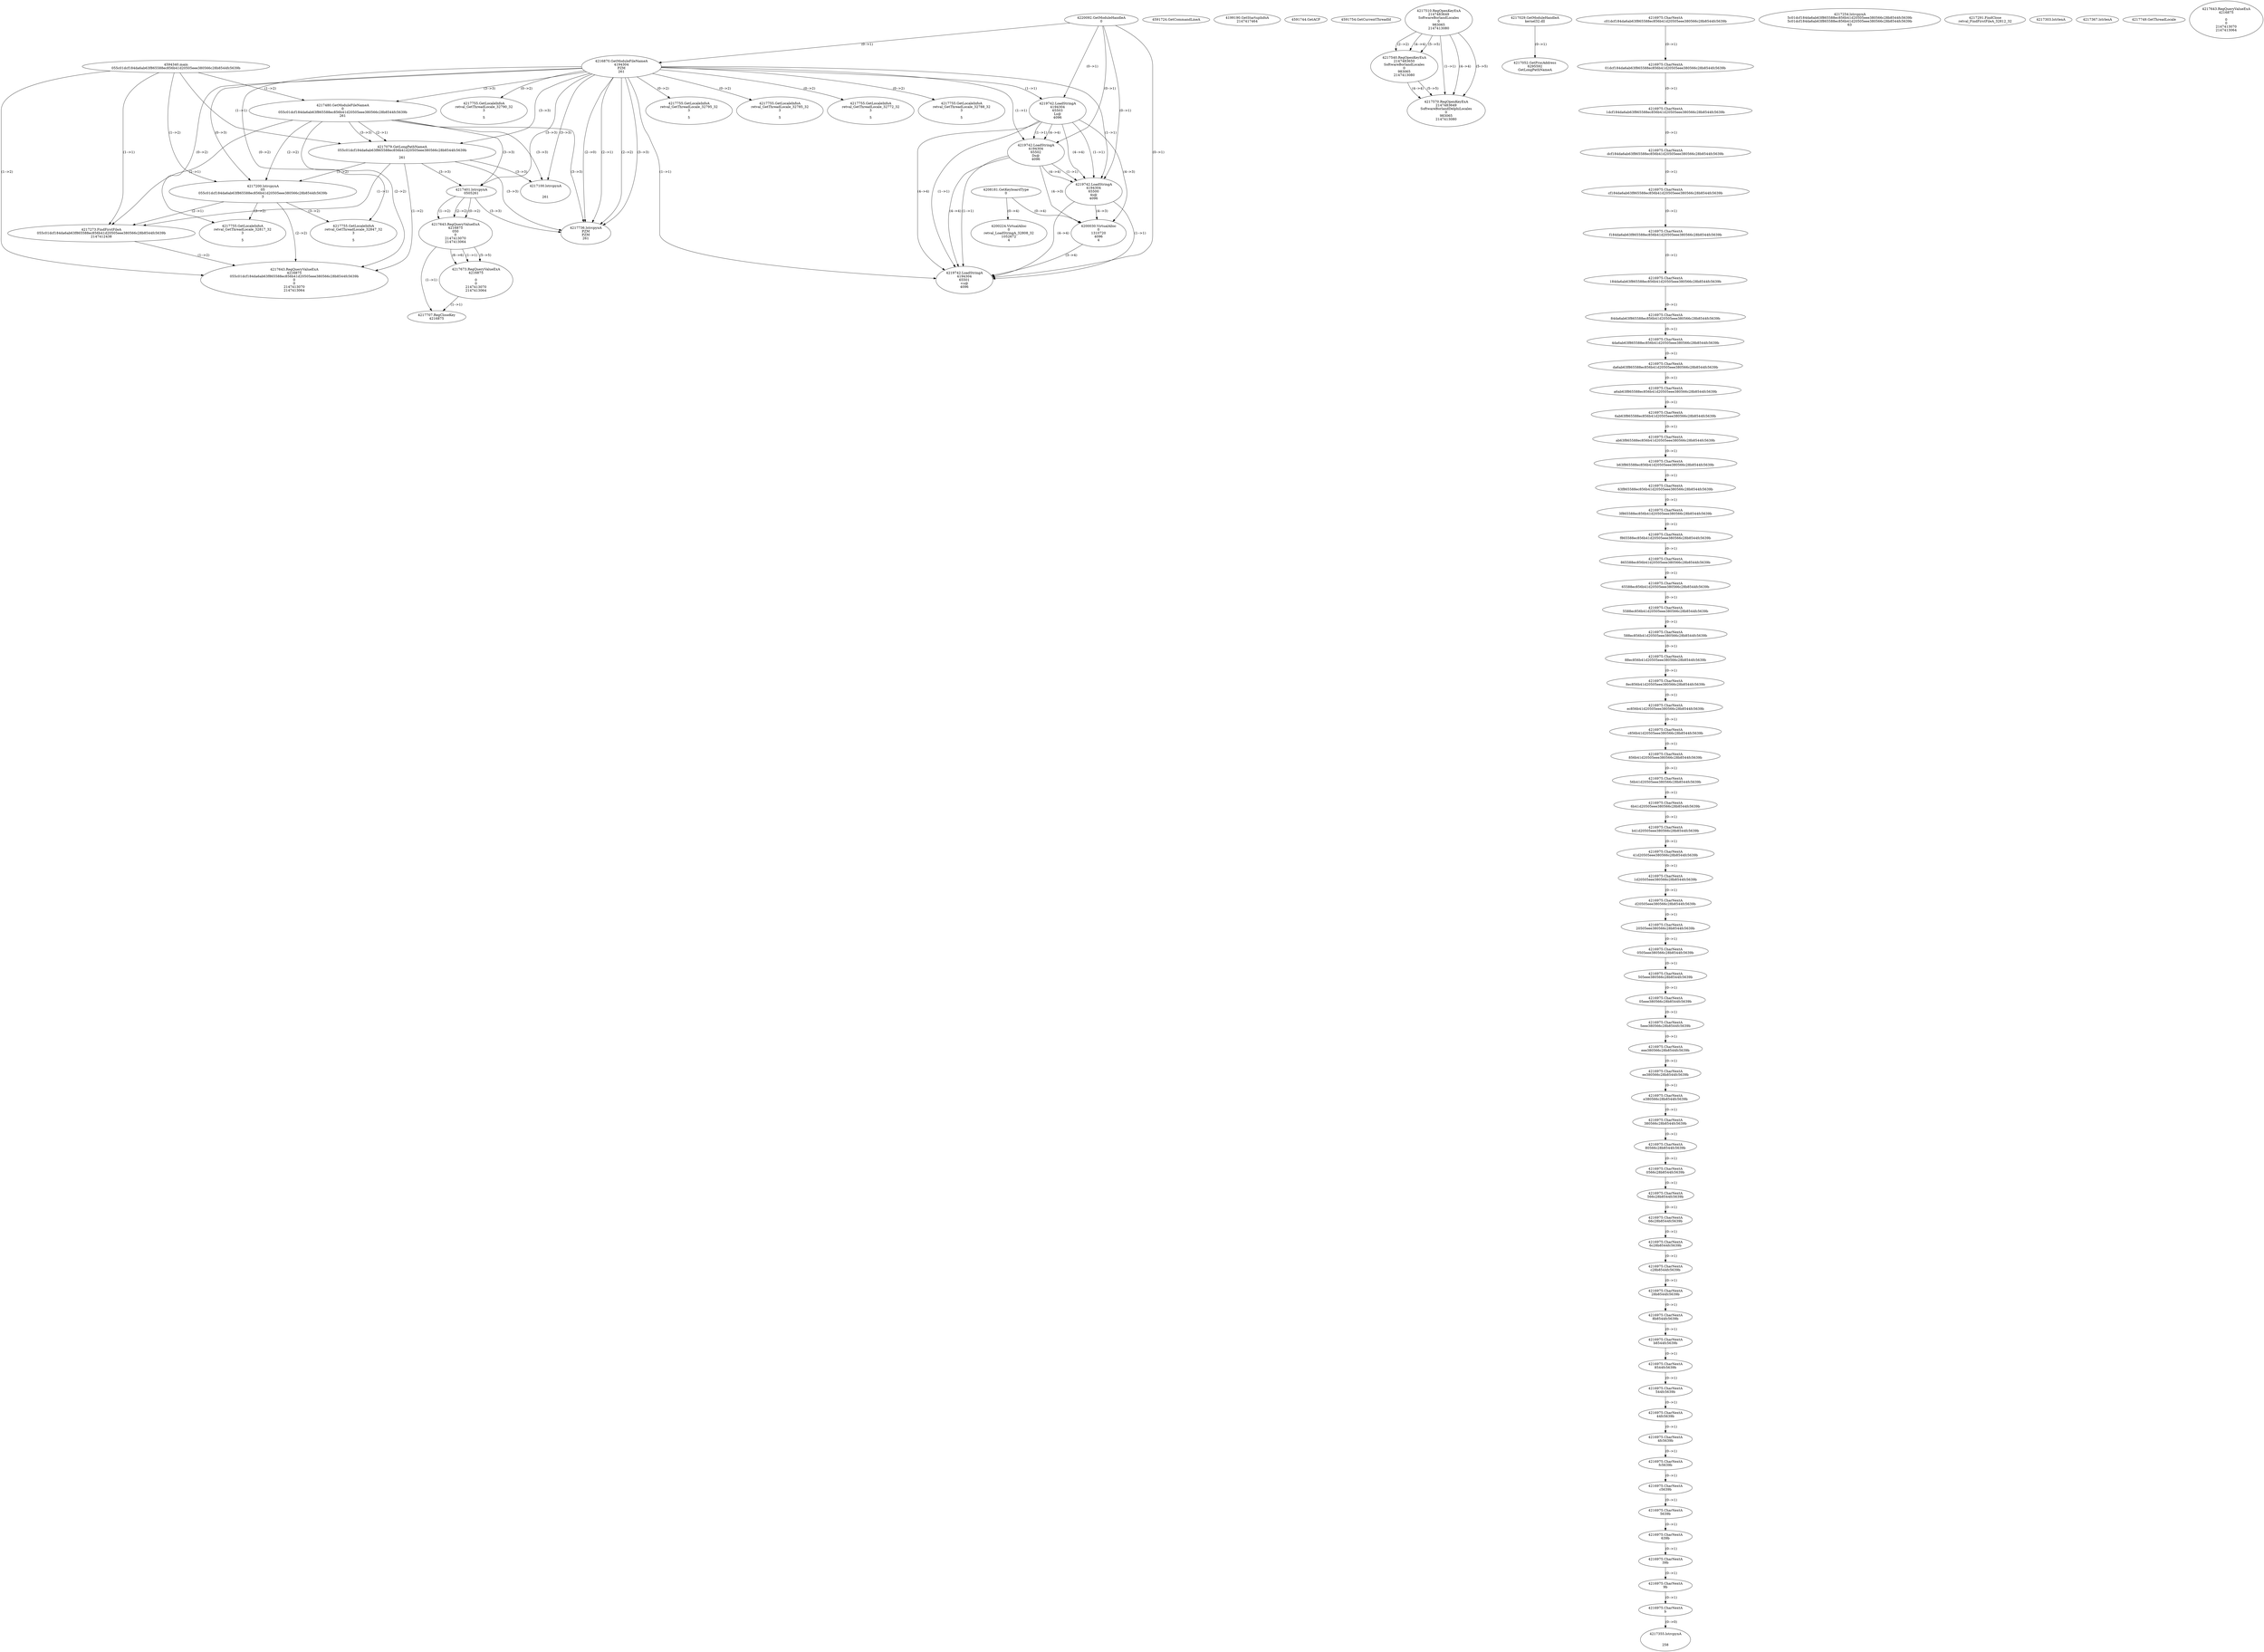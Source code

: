 // Global SCDG with merge call
digraph {
	0 [label="4594340.main
055c01dcf184da6ab63f865588ec856b41d20505eee380566c28b8544fc5639b"]
	1 [label="4220092.GetModuleHandleA
0"]
	2 [label="4208181.GetKeyboardType
0"]
	3 [label="4591724.GetCommandLineA
"]
	4 [label="4199190.GetStartupInfoA
2147417464"]
	5 [label="4591744.GetACP
"]
	6 [label="4591754.GetCurrentThreadId
"]
	7 [label="4216870.GetModuleFileNameA
4194304
PZM
261"]
	1 -> 7 [label="(0-->1)"]
	8 [label="4217480.GetModuleFileNameA
0
055c01dcf184da6ab63f865588ec856b41d20505eee380566c28b8544fc5639b
261"]
	0 -> 8 [label="(1-->2)"]
	7 -> 8 [label="(3-->3)"]
	9 [label="4217510.RegOpenKeyExA
2147483649
Software\Borland\Locales
0
983065
2147413080"]
	10 [label="4217540.RegOpenKeyExA
2147483650
Software\Borland\Locales
0
983065
2147413080"]
	9 -> 10 [label="(2-->2)"]
	9 -> 10 [label="(4-->4)"]
	9 -> 10 [label="(5-->5)"]
	11 [label="4217570.RegOpenKeyExA
2147483649
Software\Borland\Delphi\Locales
0
983065
2147413080"]
	9 -> 11 [label="(1-->1)"]
	9 -> 11 [label="(4-->4)"]
	10 -> 11 [label="(4-->4)"]
	9 -> 11 [label="(5-->5)"]
	10 -> 11 [label="(5-->5)"]
	12 [label="4217029.GetModuleHandleA
kernel32.dll"]
	13 [label="4217052.GetProcAddress
6295592
GetLongPathNameA"]
	12 -> 13 [label="(0-->1)"]
	14 [label="4217079.GetLongPathNameA
055c01dcf184da6ab63f865588ec856b41d20505eee380566c28b8544fc5639b

261"]
	0 -> 14 [label="(1-->1)"]
	8 -> 14 [label="(2-->1)"]
	7 -> 14 [label="(3-->3)"]
	8 -> 14 [label="(3-->3)"]
	15 [label="4217200.lstrcpynA
05
055c01dcf184da6ab63f865588ec856b41d20505eee380566c28b8544fc5639b
3"]
	0 -> 15 [label="(1-->2)"]
	8 -> 15 [label="(2-->2)"]
	14 -> 15 [label="(1-->2)"]
	7 -> 15 [label="(0-->3)"]
	16 [label="4216975.CharNextA
c01dcf184da6ab63f865588ec856b41d20505eee380566c28b8544fc5639b"]
	17 [label="4216975.CharNextA
01dcf184da6ab63f865588ec856b41d20505eee380566c28b8544fc5639b"]
	16 -> 17 [label="(0-->1)"]
	18 [label="4216975.CharNextA
1dcf184da6ab63f865588ec856b41d20505eee380566c28b8544fc5639b"]
	17 -> 18 [label="(0-->1)"]
	19 [label="4216975.CharNextA
dcf184da6ab63f865588ec856b41d20505eee380566c28b8544fc5639b"]
	18 -> 19 [label="(0-->1)"]
	20 [label="4216975.CharNextA
cf184da6ab63f865588ec856b41d20505eee380566c28b8544fc5639b"]
	19 -> 20 [label="(0-->1)"]
	21 [label="4216975.CharNextA
f184da6ab63f865588ec856b41d20505eee380566c28b8544fc5639b"]
	20 -> 21 [label="(0-->1)"]
	22 [label="4216975.CharNextA
184da6ab63f865588ec856b41d20505eee380566c28b8544fc5639b"]
	21 -> 22 [label="(0-->1)"]
	23 [label="4216975.CharNextA
84da6ab63f865588ec856b41d20505eee380566c28b8544fc5639b"]
	22 -> 23 [label="(0-->1)"]
	24 [label="4216975.CharNextA
4da6ab63f865588ec856b41d20505eee380566c28b8544fc5639b"]
	23 -> 24 [label="(0-->1)"]
	25 [label="4216975.CharNextA
da6ab63f865588ec856b41d20505eee380566c28b8544fc5639b"]
	24 -> 25 [label="(0-->1)"]
	26 [label="4216975.CharNextA
a6ab63f865588ec856b41d20505eee380566c28b8544fc5639b"]
	25 -> 26 [label="(0-->1)"]
	27 [label="4216975.CharNextA
6ab63f865588ec856b41d20505eee380566c28b8544fc5639b"]
	26 -> 27 [label="(0-->1)"]
	28 [label="4216975.CharNextA
ab63f865588ec856b41d20505eee380566c28b8544fc5639b"]
	27 -> 28 [label="(0-->1)"]
	29 [label="4216975.CharNextA
b63f865588ec856b41d20505eee380566c28b8544fc5639b"]
	28 -> 29 [label="(0-->1)"]
	30 [label="4216975.CharNextA
63f865588ec856b41d20505eee380566c28b8544fc5639b"]
	29 -> 30 [label="(0-->1)"]
	31 [label="4216975.CharNextA
3f865588ec856b41d20505eee380566c28b8544fc5639b"]
	30 -> 31 [label="(0-->1)"]
	32 [label="4216975.CharNextA
f865588ec856b41d20505eee380566c28b8544fc5639b"]
	31 -> 32 [label="(0-->1)"]
	33 [label="4216975.CharNextA
865588ec856b41d20505eee380566c28b8544fc5639b"]
	32 -> 33 [label="(0-->1)"]
	34 [label="4216975.CharNextA
65588ec856b41d20505eee380566c28b8544fc5639b"]
	33 -> 34 [label="(0-->1)"]
	35 [label="4216975.CharNextA
5588ec856b41d20505eee380566c28b8544fc5639b"]
	34 -> 35 [label="(0-->1)"]
	36 [label="4216975.CharNextA
588ec856b41d20505eee380566c28b8544fc5639b"]
	35 -> 36 [label="(0-->1)"]
	37 [label="4216975.CharNextA
88ec856b41d20505eee380566c28b8544fc5639b"]
	36 -> 37 [label="(0-->1)"]
	38 [label="4216975.CharNextA
8ec856b41d20505eee380566c28b8544fc5639b"]
	37 -> 38 [label="(0-->1)"]
	39 [label="4216975.CharNextA
ec856b41d20505eee380566c28b8544fc5639b"]
	38 -> 39 [label="(0-->1)"]
	40 [label="4216975.CharNextA
c856b41d20505eee380566c28b8544fc5639b"]
	39 -> 40 [label="(0-->1)"]
	41 [label="4216975.CharNextA
856b41d20505eee380566c28b8544fc5639b"]
	40 -> 41 [label="(0-->1)"]
	42 [label="4216975.CharNextA
56b41d20505eee380566c28b8544fc5639b"]
	41 -> 42 [label="(0-->1)"]
	43 [label="4216975.CharNextA
6b41d20505eee380566c28b8544fc5639b"]
	42 -> 43 [label="(0-->1)"]
	44 [label="4216975.CharNextA
b41d20505eee380566c28b8544fc5639b"]
	43 -> 44 [label="(0-->1)"]
	45 [label="4216975.CharNextA
41d20505eee380566c28b8544fc5639b"]
	44 -> 45 [label="(0-->1)"]
	46 [label="4216975.CharNextA
1d20505eee380566c28b8544fc5639b"]
	45 -> 46 [label="(0-->1)"]
	47 [label="4216975.CharNextA
d20505eee380566c28b8544fc5639b"]
	46 -> 47 [label="(0-->1)"]
	48 [label="4216975.CharNextA
20505eee380566c28b8544fc5639b"]
	47 -> 48 [label="(0-->1)"]
	49 [label="4216975.CharNextA
0505eee380566c28b8544fc5639b"]
	48 -> 49 [label="(0-->1)"]
	50 [label="4216975.CharNextA
505eee380566c28b8544fc5639b"]
	49 -> 50 [label="(0-->1)"]
	51 [label="4216975.CharNextA
05eee380566c28b8544fc5639b"]
	50 -> 51 [label="(0-->1)"]
	52 [label="4216975.CharNextA
5eee380566c28b8544fc5639b"]
	51 -> 52 [label="(0-->1)"]
	53 [label="4216975.CharNextA
eee380566c28b8544fc5639b"]
	52 -> 53 [label="(0-->1)"]
	54 [label="4216975.CharNextA
ee380566c28b8544fc5639b"]
	53 -> 54 [label="(0-->1)"]
	55 [label="4216975.CharNextA
e380566c28b8544fc5639b"]
	54 -> 55 [label="(0-->1)"]
	56 [label="4216975.CharNextA
380566c28b8544fc5639b"]
	55 -> 56 [label="(0-->1)"]
	57 [label="4216975.CharNextA
80566c28b8544fc5639b"]
	56 -> 57 [label="(0-->1)"]
	58 [label="4216975.CharNextA
0566c28b8544fc5639b"]
	57 -> 58 [label="(0-->1)"]
	59 [label="4216975.CharNextA
566c28b8544fc5639b"]
	58 -> 59 [label="(0-->1)"]
	60 [label="4216975.CharNextA
66c28b8544fc5639b"]
	59 -> 60 [label="(0-->1)"]
	61 [label="4216975.CharNextA
6c28b8544fc5639b"]
	60 -> 61 [label="(0-->1)"]
	62 [label="4216975.CharNextA
c28b8544fc5639b"]
	61 -> 62 [label="(0-->1)"]
	63 [label="4216975.CharNextA
28b8544fc5639b"]
	62 -> 63 [label="(0-->1)"]
	64 [label="4216975.CharNextA
8b8544fc5639b"]
	63 -> 64 [label="(0-->1)"]
	65 [label="4216975.CharNextA
b8544fc5639b"]
	64 -> 65 [label="(0-->1)"]
	66 [label="4216975.CharNextA
8544fc5639b"]
	65 -> 66 [label="(0-->1)"]
	67 [label="4216975.CharNextA
544fc5639b"]
	66 -> 67 [label="(0-->1)"]
	68 [label="4216975.CharNextA
44fc5639b"]
	67 -> 68 [label="(0-->1)"]
	69 [label="4216975.CharNextA
4fc5639b"]
	68 -> 69 [label="(0-->1)"]
	70 [label="4216975.CharNextA
fc5639b"]
	69 -> 70 [label="(0-->1)"]
	71 [label="4216975.CharNextA
c5639b"]
	70 -> 71 [label="(0-->1)"]
	72 [label="4216975.CharNextA
5639b"]
	71 -> 72 [label="(0-->1)"]
	73 [label="4216975.CharNextA
639b"]
	72 -> 73 [label="(0-->1)"]
	74 [label="4216975.CharNextA
39b"]
	73 -> 74 [label="(0-->1)"]
	75 [label="4216975.CharNextA
9b"]
	74 -> 75 [label="(0-->1)"]
	76 [label="4216975.CharNextA
b"]
	75 -> 76 [label="(0-->1)"]
	77 [label="4217254.lstrcpynA
5c01dcf184da6ab63f865588ec856b41d20505eee380566c28b8544fc5639b
5c01dcf184da6ab63f865588ec856b41d20505eee380566c28b8544fc5639b
63"]
	78 [label="4217273.FindFirstFileA
055c01dcf184da6ab63f865588ec856b41d20505eee380566c28b8544fc5639b
2147412438"]
	0 -> 78 [label="(1-->1)"]
	8 -> 78 [label="(2-->1)"]
	14 -> 78 [label="(1-->1)"]
	15 -> 78 [label="(2-->1)"]
	79 [label="4217291.FindClose
retval_FindFirstFileA_32812_32"]
	80 [label="4217303.lstrlenA
"]
	81 [label="4217355.lstrcpynA


258"]
	76 -> 81 [label="(0-->0)"]
	82 [label="4217367.lstrlenA
"]
	83 [label="4217401.lstrcpynA
05\
05\
261"]
	7 -> 83 [label="(3-->3)"]
	8 -> 83 [label="(3-->3)"]
	14 -> 83 [label="(3-->3)"]
	84 [label="4217643.RegQueryValueExA
4216875
05\
0
0
2147413070
2147413064"]
	83 -> 84 [label="(1-->2)"]
	83 -> 84 [label="(2-->2)"]
	83 -> 84 [label="(0-->2)"]
	85 [label="4217673.RegQueryValueExA
4216875

0
0
2147413070
2147413064"]
	84 -> 85 [label="(1-->1)"]
	84 -> 85 [label="(5-->5)"]
	84 -> 85 [label="(6-->6)"]
	86 [label="4217707.RegCloseKey
4216875"]
	84 -> 86 [label="(1-->1)"]
	85 -> 86 [label="(1-->1)"]
	87 [label="4217736.lstrcpynA
PZM
PZM
261"]
	7 -> 87 [label="(2-->1)"]
	7 -> 87 [label="(2-->2)"]
	7 -> 87 [label="(3-->3)"]
	8 -> 87 [label="(3-->3)"]
	14 -> 87 [label="(3-->3)"]
	83 -> 87 [label="(3-->3)"]
	7 -> 87 [label="(2-->0)"]
	88 [label="4217749.GetThreadLocale
"]
	89 [label="4217755.GetLocaleInfoA
retval_GetThreadLocale_32847_32
3

5"]
	7 -> 89 [label="(0-->2)"]
	15 -> 89 [label="(3-->2)"]
	90 [label="4219742.LoadStringA
4194304
65503
Ls@
4096"]
	1 -> 90 [label="(0-->1)"]
	7 -> 90 [label="(1-->1)"]
	91 [label="4217100.lstrcpynA


261"]
	7 -> 91 [label="(3-->3)"]
	8 -> 91 [label="(3-->3)"]
	14 -> 91 [label="(3-->3)"]
	92 [label="4217643.RegQueryValueExA
4216875

0
0
2147413070
2147413064"]
	93 [label="4217755.GetLocaleInfoA
retval_GetThreadLocale_32795_32
3

5"]
	7 -> 93 [label="(0-->2)"]
	94 [label="4219742.LoadStringA
4194304
65502
Ds@
4096"]
	1 -> 94 [label="(0-->1)"]
	7 -> 94 [label="(1-->1)"]
	90 -> 94 [label="(1-->1)"]
	90 -> 94 [label="(4-->4)"]
	95 [label="4200224.VirtualAlloc
0
retval_LoadStringA_32808_32
1052672
4"]
	2 -> 95 [label="(0-->4)"]
	96 [label="4217755.GetLocaleInfoA
retval_GetThreadLocale_32785_32
3

5"]
	7 -> 96 [label="(0-->2)"]
	97 [label="4219742.LoadStringA
4194304
65500
4s@
4096"]
	1 -> 97 [label="(0-->1)"]
	7 -> 97 [label="(1-->1)"]
	90 -> 97 [label="(1-->1)"]
	94 -> 97 [label="(1-->1)"]
	90 -> 97 [label="(4-->4)"]
	94 -> 97 [label="(4-->4)"]
	98 [label="4217643.RegQueryValueExA
4216875
055c01dcf184da6ab63f865588ec856b41d20505eee380566c28b8544fc5639b
0
0
2147413070
2147413064"]
	0 -> 98 [label="(1-->2)"]
	8 -> 98 [label="(2-->2)"]
	14 -> 98 [label="(1-->2)"]
	15 -> 98 [label="(2-->2)"]
	78 -> 98 [label="(1-->2)"]
	99 [label="4217755.GetLocaleInfoA
retval_GetThreadLocale_32817_32
3

5"]
	7 -> 99 [label="(0-->2)"]
	15 -> 99 [label="(3-->2)"]
	100 [label="4217755.GetLocaleInfoA
retval_GetThreadLocale_32772_32
3

5"]
	7 -> 100 [label="(0-->2)"]
	101 [label="4217755.GetLocaleInfoA
retval_GetThreadLocale_32788_32
3

5"]
	7 -> 101 [label="(0-->2)"]
	102 [label="4217755.GetLocaleInfoA
retval_GetThreadLocale_32790_32
3

5"]
	7 -> 102 [label="(0-->2)"]
	103 [label="4200030.VirtualAlloc
0
1310720
4096
4"]
	90 -> 103 [label="(4-->3)"]
	94 -> 103 [label="(4-->3)"]
	97 -> 103 [label="(4-->3)"]
	2 -> 103 [label="(0-->4)"]
	104 [label="4219742.LoadStringA
4194304
65501
<s@
4096"]
	1 -> 104 [label="(0-->1)"]
	7 -> 104 [label="(1-->1)"]
	90 -> 104 [label="(1-->1)"]
	94 -> 104 [label="(1-->1)"]
	97 -> 104 [label="(1-->1)"]
	90 -> 104 [label="(4-->4)"]
	94 -> 104 [label="(4-->4)"]
	97 -> 104 [label="(4-->4)"]
	103 -> 104 [label="(3-->4)"]
}
